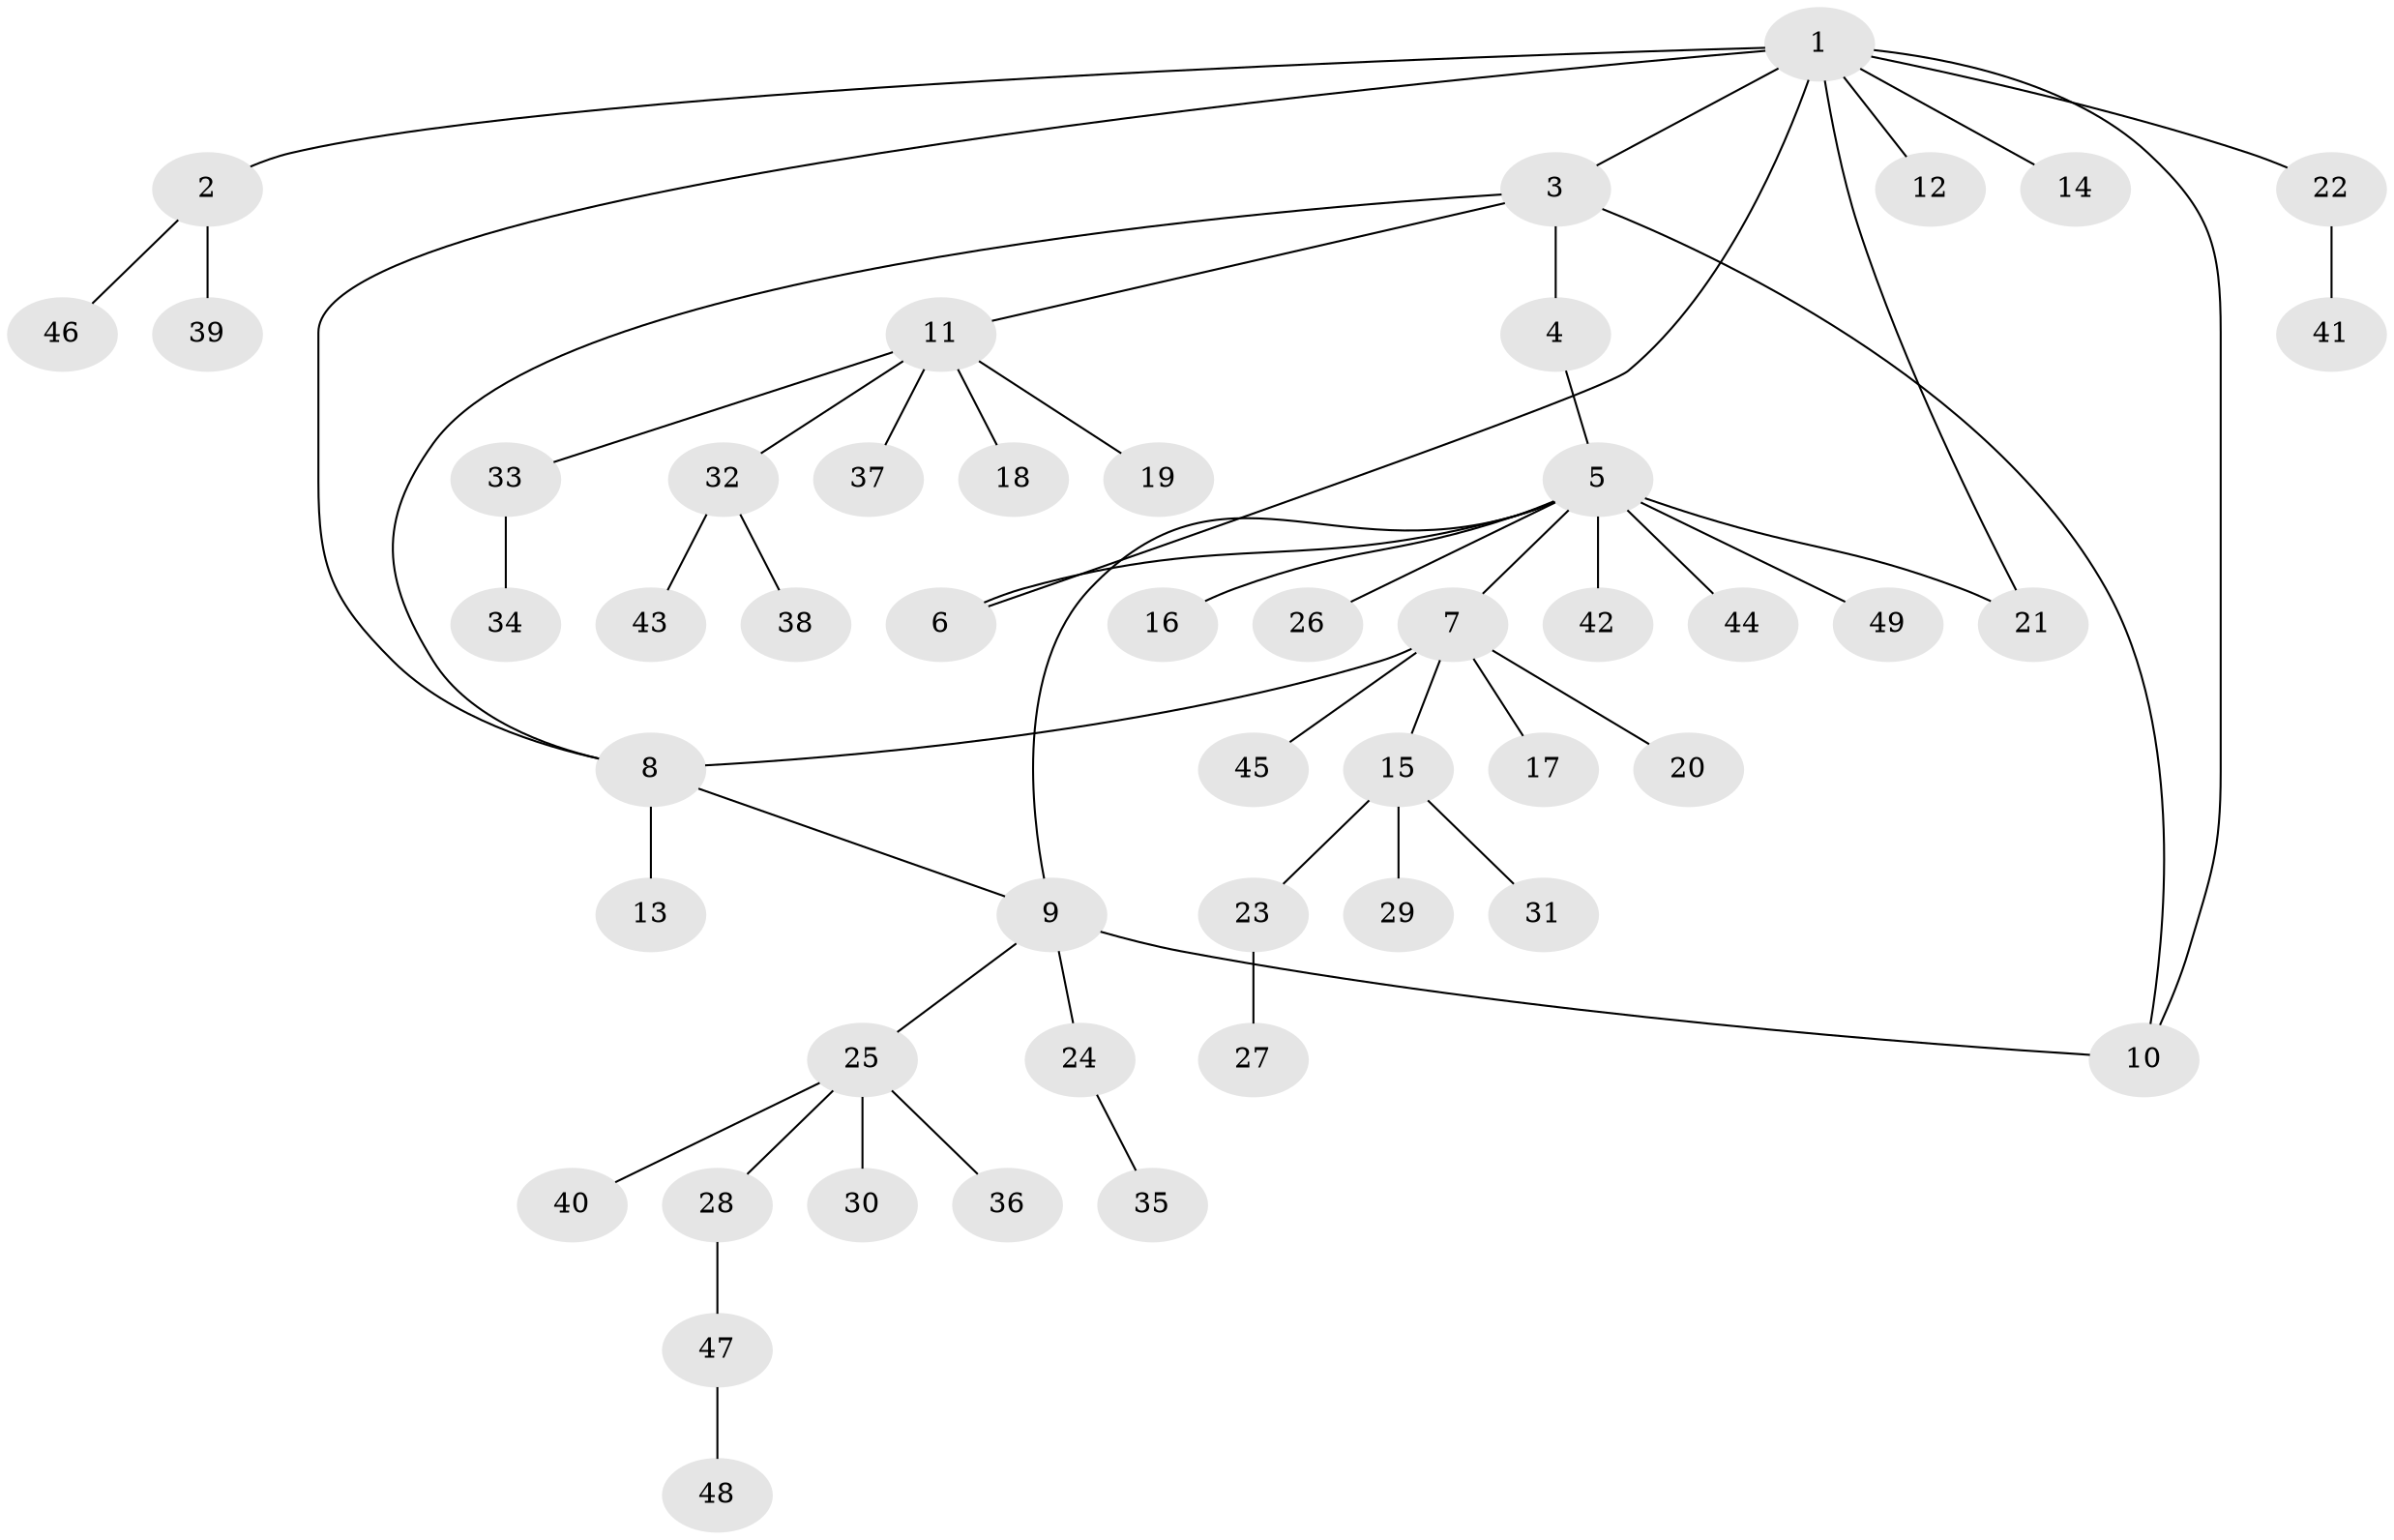 // Generated by graph-tools (version 1.1) at 2025/02/03/09/25 03:02:50]
// undirected, 49 vertices, 55 edges
graph export_dot {
graph [start="1"]
  node [color=gray90,style=filled];
  1;
  2;
  3;
  4;
  5;
  6;
  7;
  8;
  9;
  10;
  11;
  12;
  13;
  14;
  15;
  16;
  17;
  18;
  19;
  20;
  21;
  22;
  23;
  24;
  25;
  26;
  27;
  28;
  29;
  30;
  31;
  32;
  33;
  34;
  35;
  36;
  37;
  38;
  39;
  40;
  41;
  42;
  43;
  44;
  45;
  46;
  47;
  48;
  49;
  1 -- 2;
  1 -- 3;
  1 -- 6;
  1 -- 8;
  1 -- 10;
  1 -- 12;
  1 -- 14;
  1 -- 21;
  1 -- 22;
  2 -- 39;
  2 -- 46;
  3 -- 4;
  3 -- 8;
  3 -- 10;
  3 -- 11;
  4 -- 5;
  5 -- 6;
  5 -- 7;
  5 -- 9;
  5 -- 16;
  5 -- 21;
  5 -- 26;
  5 -- 42;
  5 -- 44;
  5 -- 49;
  7 -- 8;
  7 -- 15;
  7 -- 17;
  7 -- 20;
  7 -- 45;
  8 -- 9;
  8 -- 13;
  9 -- 10;
  9 -- 24;
  9 -- 25;
  11 -- 18;
  11 -- 19;
  11 -- 32;
  11 -- 33;
  11 -- 37;
  15 -- 23;
  15 -- 29;
  15 -- 31;
  22 -- 41;
  23 -- 27;
  24 -- 35;
  25 -- 28;
  25 -- 30;
  25 -- 36;
  25 -- 40;
  28 -- 47;
  32 -- 38;
  32 -- 43;
  33 -- 34;
  47 -- 48;
}
